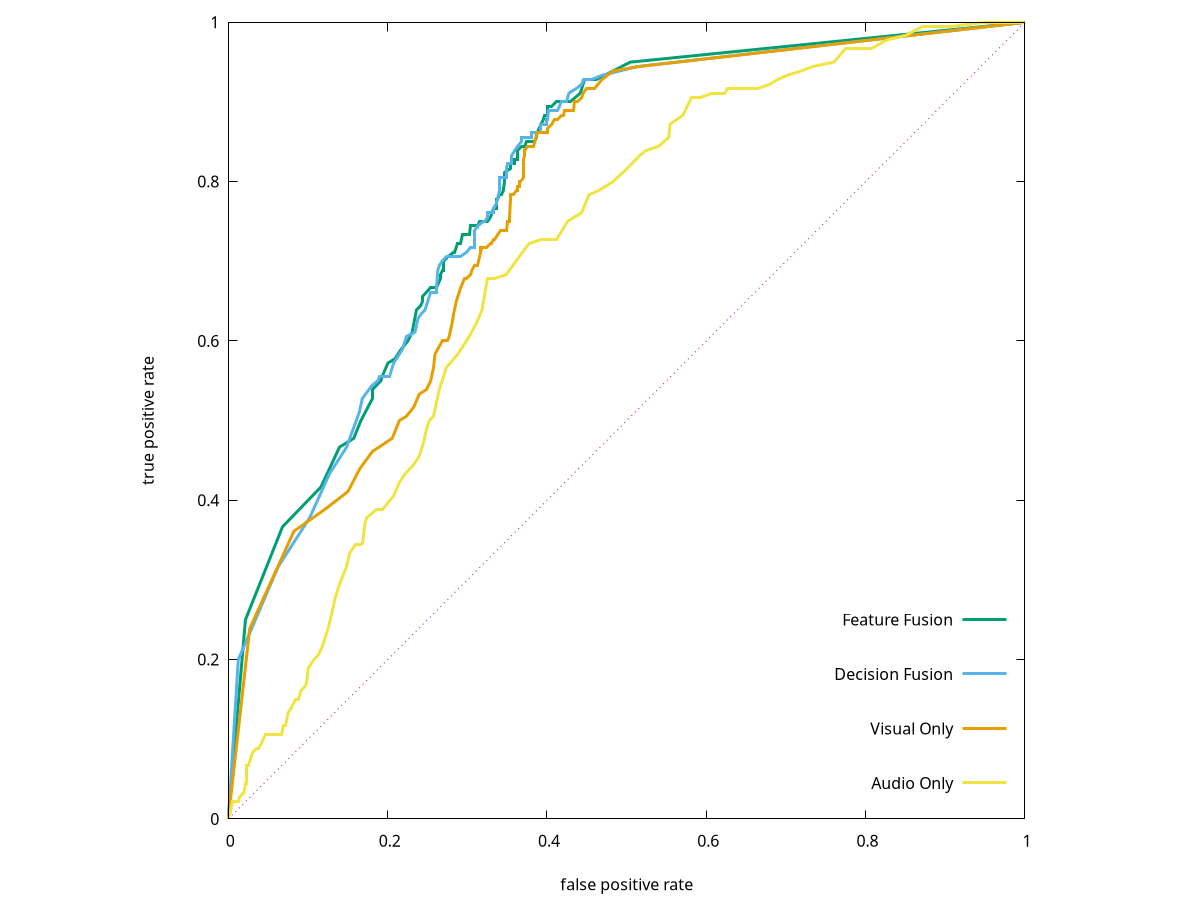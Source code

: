#genearted by plot_roc.sh
set term tikz size 10,10
#set title 'bottle'
set key right bottom spacing 2.5
set xlabel 'false positive rate' offset 0,-.5
set ylabel 'true positive rate' offset -2,0
set size square
plot x dt 3 notitle, '-' w l lw 3 title 'Feature Fusion', '-' w l lw 3 title 'Decision Fusion', '-' w l lw 3 title 'Visual Only', '-' w l lw 3 title 'Audio Only'
1.00000 1.00000
0.50447 0.95000
0.46154 0.92778
0.45438 0.92778
0.44723 0.92778
0.44186 0.91111
0.42934 0.90000
0.42397 0.90000
0.41860 0.90000
0.41682 0.90000
0.41145 0.90000
0.40608 0.89444
0.40072 0.89444
0.40072 0.88889
0.40072 0.88333
0.39714 0.88333
0.39535 0.87778
0.38998 0.86667
0.38819 0.86111
0.38640 0.86111
0.38640 0.85556
0.38462 0.85000
0.38283 0.85000
0.37746 0.85000
0.37388 0.85000
0.37209 0.84444
0.36852 0.84444
0.36315 0.83889
0.36315 0.82778
0.35957 0.82778
0.35957 0.82778
0.35957 0.82222
0.35778 0.82222
0.35599 0.82222
0.35420 0.82222
0.35420 0.81667
0.34705 0.81111
0.34705 0.80556
0.34705 0.80000
0.34526 0.78889
0.34347 0.78333
0.33989 0.78333
0.33810 0.77778
0.33631 0.77778
0.33631 0.77778
0.33631 0.76667
0.33274 0.76667
0.33095 0.76111
0.32916 0.75556
0.32558 0.75000
0.31485 0.75000
0.31306 0.74444
0.31306 0.74444
0.31127 0.74444
0.30948 0.74444
0.30411 0.74444
0.30233 0.73333
0.30054 0.73333
0.29338 0.73333
0.29159 0.72222
0.28801 0.72222
0.28444 0.71111
0.28265 0.71111
0.28265 0.71111
0.27549 0.70556
0.27013 0.70000
0.27013 0.68889
0.26834 0.68889
0.26655 0.68333
0.26655 0.67778
0.26118 0.66667
0.25403 0.66667
0.24866 0.66111
0.24329 0.65556
0.24329 0.65000
0.24150 0.64444
0.23614 0.63889
0.23077 0.61111
0.22540 0.60000
0.21646 0.58889
0.20930 0.57778
0.20036 0.57222
0.19320 0.55556
0.19141 0.55000
0.18068 0.53889
0.18068 0.52778
0.16637 0.50000
0.15742 0.47778
0.13953 0.46667
0.11628 0.41667
0.10018 0.40000
0.06798 0.36667
0.02147 0.25000
0.00000 0.00000
e
1.00000 1.00000
0.51342 0.94444
0.46869 0.93333
0.45617 0.92778
0.44544 0.92778
0.44365 0.92222
0.43649 0.91667
0.42755 0.91111
0.42397 0.90000
0.41860 0.90000
0.41324 0.88889
0.41145 0.88889
0.40250 0.88889
0.40072 0.87778
0.39893 0.87778
0.39893 0.87222
0.39714 0.87222
0.39356 0.87222
0.39177 0.87222
0.39177 0.86111
0.38819 0.86111
0.38640 0.86111
0.38104 0.86111
0.38104 0.85556
0.37388 0.85556
0.36852 0.85556
0.36852 0.85000
0.36315 0.84444
0.35957 0.83889
0.35599 0.83333
0.35599 0.83333
0.35599 0.82778
0.35599 0.82222
0.35420 0.82222
0.35242 0.82222
0.35063 0.82222
0.34884 0.81667
0.34884 0.80556
0.33989 0.80556
0.33989 0.80000
0.33989 0.78889
0.33631 0.77222
0.33631 0.77222
0.33274 0.76667
0.33274 0.76111
0.32916 0.76111
0.32558 0.76111
0.32558 0.75556
0.32200 0.75000
0.32200 0.75000
0.32021 0.75000
0.31306 0.74444
0.30948 0.73889
0.30948 0.72778
0.30948 0.71667
0.30411 0.71667
0.29875 0.71111
0.29159 0.70556
0.28623 0.70556
0.28623 0.70556
0.28086 0.70556
0.27370 0.70556
0.26834 0.70000
0.26476 0.69444
0.26297 0.68889
0.26118 0.66667
0.26118 0.66111
0.25403 0.66111
0.25045 0.65000
0.24866 0.64444
0.24687 0.63889
0.24150 0.63333
0.23792 0.62778
0.23435 0.61111
0.22361 0.60556
0.21825 0.58889
0.20751 0.57222
0.20215 0.55556
0.18962 0.55556
0.18784 0.55000
0.18068 0.54444
0.16816 0.52778
0.16458 0.51111
0.14848 0.46667
0.12701 0.43333
0.11449 0.40556
0.10197 0.37778
0.06261 0.31667
0.01252 0.20000
0.00000 0.00000
e
1.00000 1.00000
0.51521 0.94444
0.48301 0.93889
0.46869 0.92778
0.45975 0.91667
0.44902 0.91667
0.44544 0.91111
0.44365 0.90556
0.43828 0.90000
0.43470 0.90000
0.43292 0.88889
0.42755 0.88889
0.42218 0.88889
0.42039 0.88333
0.41860 0.88333
0.41324 0.87778
0.40966 0.87778
0.40608 0.87222
0.40072 0.86667
0.40072 0.86111
0.39714 0.86111
0.39356 0.86111
0.38998 0.86111
0.38819 0.86111
0.38640 0.85556
0.38462 0.85000
0.38283 0.84444
0.38104 0.84444
0.37567 0.84444
0.37209 0.83889
0.37209 0.83889
0.37209 0.83333
0.37030 0.82778
0.37030 0.81111
0.37030 0.80556
0.36673 0.80000
0.36494 0.80000
0.36494 0.79444
0.36494 0.79444
0.36315 0.79444
0.36315 0.78889
0.36136 0.78889
0.35778 0.78333
0.35599 0.78333
0.35420 0.78333
0.35420 0.77778
0.35242 0.75556
0.35242 0.75000
0.35063 0.75000
0.34884 0.73889
0.34168 0.73889
0.33810 0.73333
0.33453 0.72778
0.33453 0.72778
0.33274 0.72778
0.33095 0.72222
0.32916 0.72222
0.32379 0.71667
0.32200 0.71667
0.31843 0.71667
0.31664 0.71667
0.31664 0.71111
0.31664 0.71111
0.31306 0.69444
0.30948 0.69444
0.30590 0.68889
0.30411 0.68333
0.29875 0.67778
0.29696 0.67778
0.29159 0.66667
0.28623 0.65000
0.28265 0.63333
0.28265 0.63333
0.28086 0.62222
0.27728 0.60556
0.27549 0.60000
0.26834 0.60000
0.25939 0.58333
0.25760 0.56667
0.25403 0.55000
0.24866 0.53889
0.23971 0.53333
0.23256 0.51667
0.22361 0.50556
0.21467 0.50000
0.20572 0.47778
0.18068 0.46111
0.16458 0.43889
0.15027 0.41111
0.12165 0.38889
0.08229 0.36111
0.02683 0.23889
0.00000 0.00000
e
1.00000 1.00000
0.97138 1.00000
0.94812 1.00000
0.90698 0.99444
0.87120 0.99444
0.84973 0.98333
0.82648 0.97778
0.80680 0.96667
0.79070 0.96667
0.77460 0.96667
0.76029 0.95000
0.73345 0.94444
0.71914 0.93889
0.70125 0.93333
0.68873 0.92778
0.67979 0.92222
0.66369 0.91667
0.65116 0.91667
0.62612 0.91667
0.62254 0.91111
0.60644 0.91111
0.59213 0.90556
0.58140 0.90556
0.57066 0.88333
0.55456 0.87222
0.55277 0.85556
0.54025 0.84444
0.52415 0.83889
0.51699 0.83333
0.50089 0.81667
0.48301 0.80000
0.46512 0.78889
0.46512 0.78889
0.45259 0.78333
0.44365 0.76111
0.42576 0.75000
0.41145 0.72778
0.39356 0.72778
0.37746 0.72222
0.36494 0.70556
0.34884 0.68333
0.33453 0.67778
0.32558 0.67778
0.31843 0.63889
0.31127 0.62222
0.30233 0.60556
0.28801 0.58333
0.27370 0.56667
0.26476 0.53889
0.25760 0.50556
0.25224 0.50000
0.24866 0.48889
0.24508 0.47222
0.23971 0.45556
0.23256 0.44444
0.22182 0.43333
0.21467 0.42222
0.20751 0.40556
0.19320 0.38889
0.18605 0.38889
0.17352 0.37778
0.17174 0.37222
0.16816 0.34444
0.16816 0.34444
0.15921 0.34444
0.15206 0.33333
0.14848 0.31667
0.13953 0.29444
0.13417 0.27778
0.13059 0.26111
0.12522 0.23889
0.11807 0.21667
0.11270 0.20556
0.10733 0.20000
0.10733 0.20000
0.10018 0.18889
0.09839 0.17222
0.09660 0.16667
0.09123 0.16111
0.08766 0.15000
0.08408 0.15000
0.07871 0.13889
0.07513 0.13333
0.07156 0.11667
0.06977 0.11667
0.06619 0.10556
0.06082 0.10556
0.05367 0.10556
0.04651 0.10556
0.04114 0.09444
0.03757 0.08889
0.03578 0.08889
0.03041 0.08333
0.02862 0.07778
0.02683 0.07222
0.02504 0.06667
0.02326 0.06667
0.02326 0.04444
0.02147 0.04444
0.01968 0.03333
0.01431 0.02778
0.01252 0.02222
0.00537 0.02222
0.00179 0.00556
0.00000 0.00000
e
